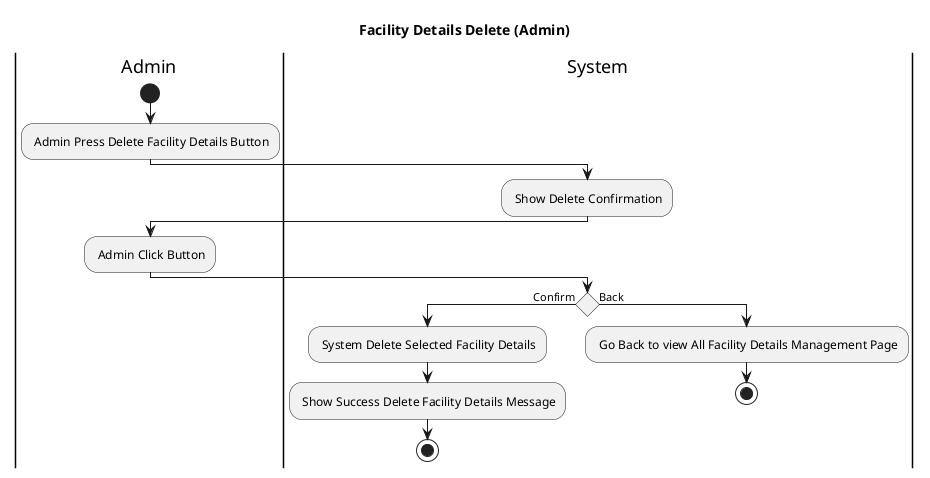 @startuml
title Facility Details Delete (Admin)
|Admin|
start 
    : Admin Press Delete Facility Details Button;
|System|
    : Show Delete Confirmation;
|Admin|
    : Admin Click Button;
|System|
If () then (Confirm)
    : System Delete Selected Facility Details;
    : Show Success Delete Facility Details Message;
    stop
else (Back)
    : Go Back to view All Facility Details Management Page;
    stop  
endif
@enduml